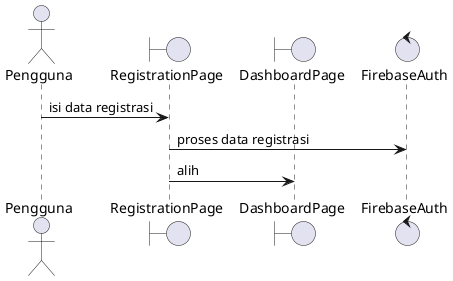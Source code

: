 @startuml
actor Pengguna
boundary RegistrationPage
boundary DashboardPage
control FirebaseAuth

Pengguna -> RegistrationPage: isi data registrasi
RegistrationPage -> FirebaseAuth: proses data registrasi
RegistrationPage -> DashboardPage: alih
@enduml
